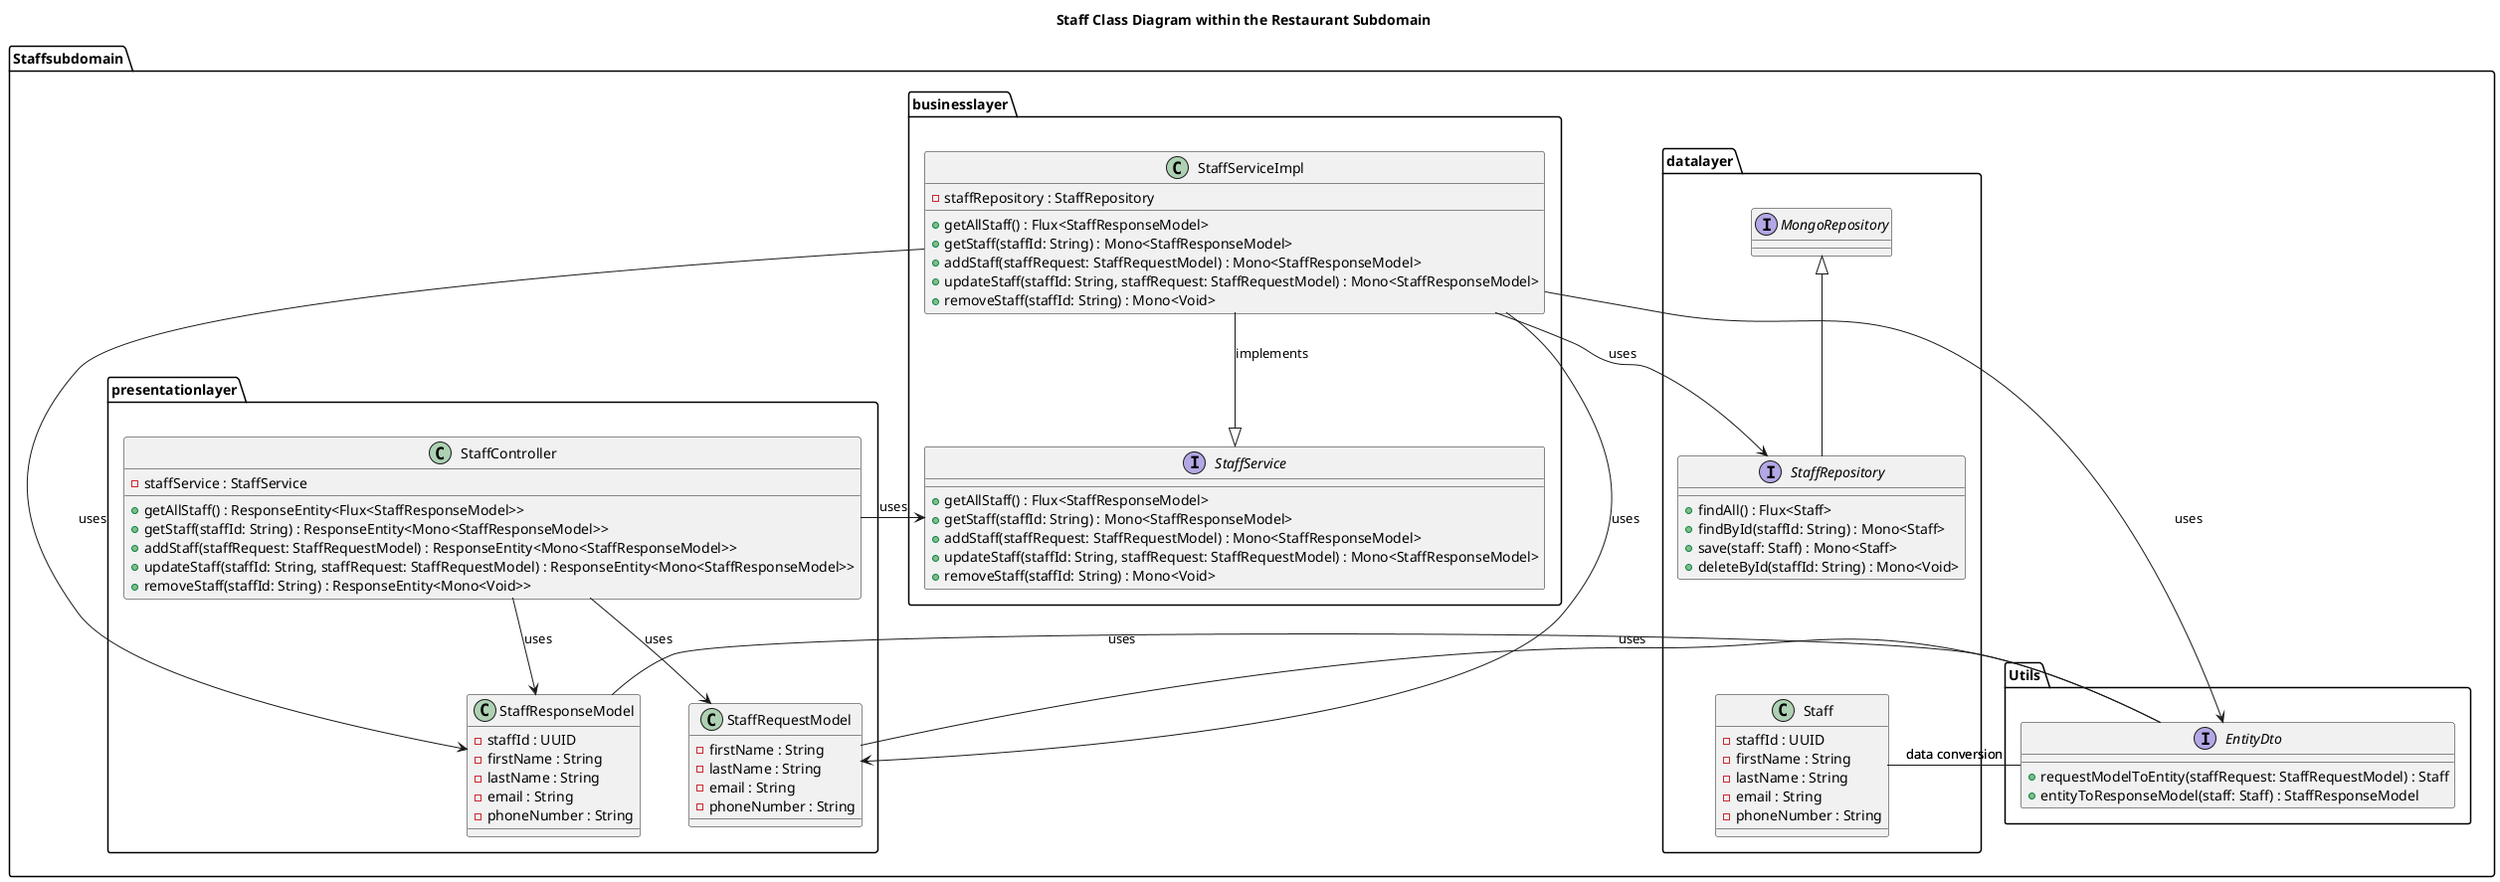 @startuml
title Staff Class Diagram within the Restaurant Subdomain

package "Staffsubdomain" {

    package "businesslayer" {
        interface StaffService {
            + getAllStaff() : Flux<StaffResponseModel>
            + getStaff(staffId: String) : Mono<StaffResponseModel>
            + addStaff(staffRequest: StaffRequestModel) : Mono<StaffResponseModel>
            + updateStaff(staffId: String, staffRequest: StaffRequestModel) : Mono<StaffResponseModel>
            + removeStaff(staffId: String) : Mono<Void>
        }

        class StaffServiceImpl {
            - staffRepository : StaffRepository
            + getAllStaff() : Flux<StaffResponseModel>
            + getStaff(staffId: String) : Mono<StaffResponseModel>
            + addStaff(staffRequest: StaffRequestModel) : Mono<StaffResponseModel>
            + updateStaff(staffId: String, staffRequest: StaffRequestModel) : Mono<StaffResponseModel>
            + removeStaff(staffId: String) : Mono<Void>
        }
    }

    package "datalayer" {
        class Staff {
            - staffId : UUID
            - firstName : String
            - lastName : String
            - email : String
            - phoneNumber : String
        }

        interface StaffRepository extends MongoRepository {
            + findAll() : Flux<Staff>
            + findById(staffId: String) : Mono<Staff>
            + save(staff: Staff) : Mono<Staff>
            + deleteById(staffId: String) : Mono<Void>
        }
    }

    package "Utils" {
        interface EntityDto {
            + requestModelToEntity(staffRequest: StaffRequestModel) : Staff
            + entityToResponseModel(staff: Staff) : StaffResponseModel
        }
    }

    package "presentationlayer" {
        class StaffRequestModel {
            - firstName : String
            - lastName : String
            - email : String
            - phoneNumber : String
        }

        class StaffResponseModel {
            - staffId : UUID
            - firstName : String
            - lastName : String
            - email : String
            - phoneNumber : String
        }

        class StaffController {
            - staffService : StaffService
            + getAllStaff() : ResponseEntity<Flux<StaffResponseModel>>
            + getStaff(staffId: String) : ResponseEntity<Mono<StaffResponseModel>>
            + addStaff(staffRequest: StaffRequestModel) : ResponseEntity<Mono<StaffResponseModel>>
            + updateStaff(staffId: String, staffRequest: StaffRequestModel) : ResponseEntity<Mono<StaffResponseModel>>
            + removeStaff(staffId: String) : ResponseEntity<Mono<Void>>
        }
    }

    StaffServiceImpl -down-|> StaffService : implements
    StaffServiceImpl -down-> StaffRepository : uses
    StaffServiceImpl -down-> EntityDto : uses
    StaffServiceImpl -down-> StaffRequestModel : uses
    StaffServiceImpl -down-> StaffResponseModel : uses
    EntityDto -left- StaffRequestModel : uses
    EntityDto -left- StaffResponseModel : uses

    EntityDto -left- Staff : data conversion
    EntityDto -right- Staff : data conversion
    StaffRepository -[hidden]-> Staff : data persistence
    StaffController -right-> StaffService : uses
    StaffController -down-> StaffRequestModel : uses
    StaffController -down-> StaffResponseModel : uses
}

@enduml
